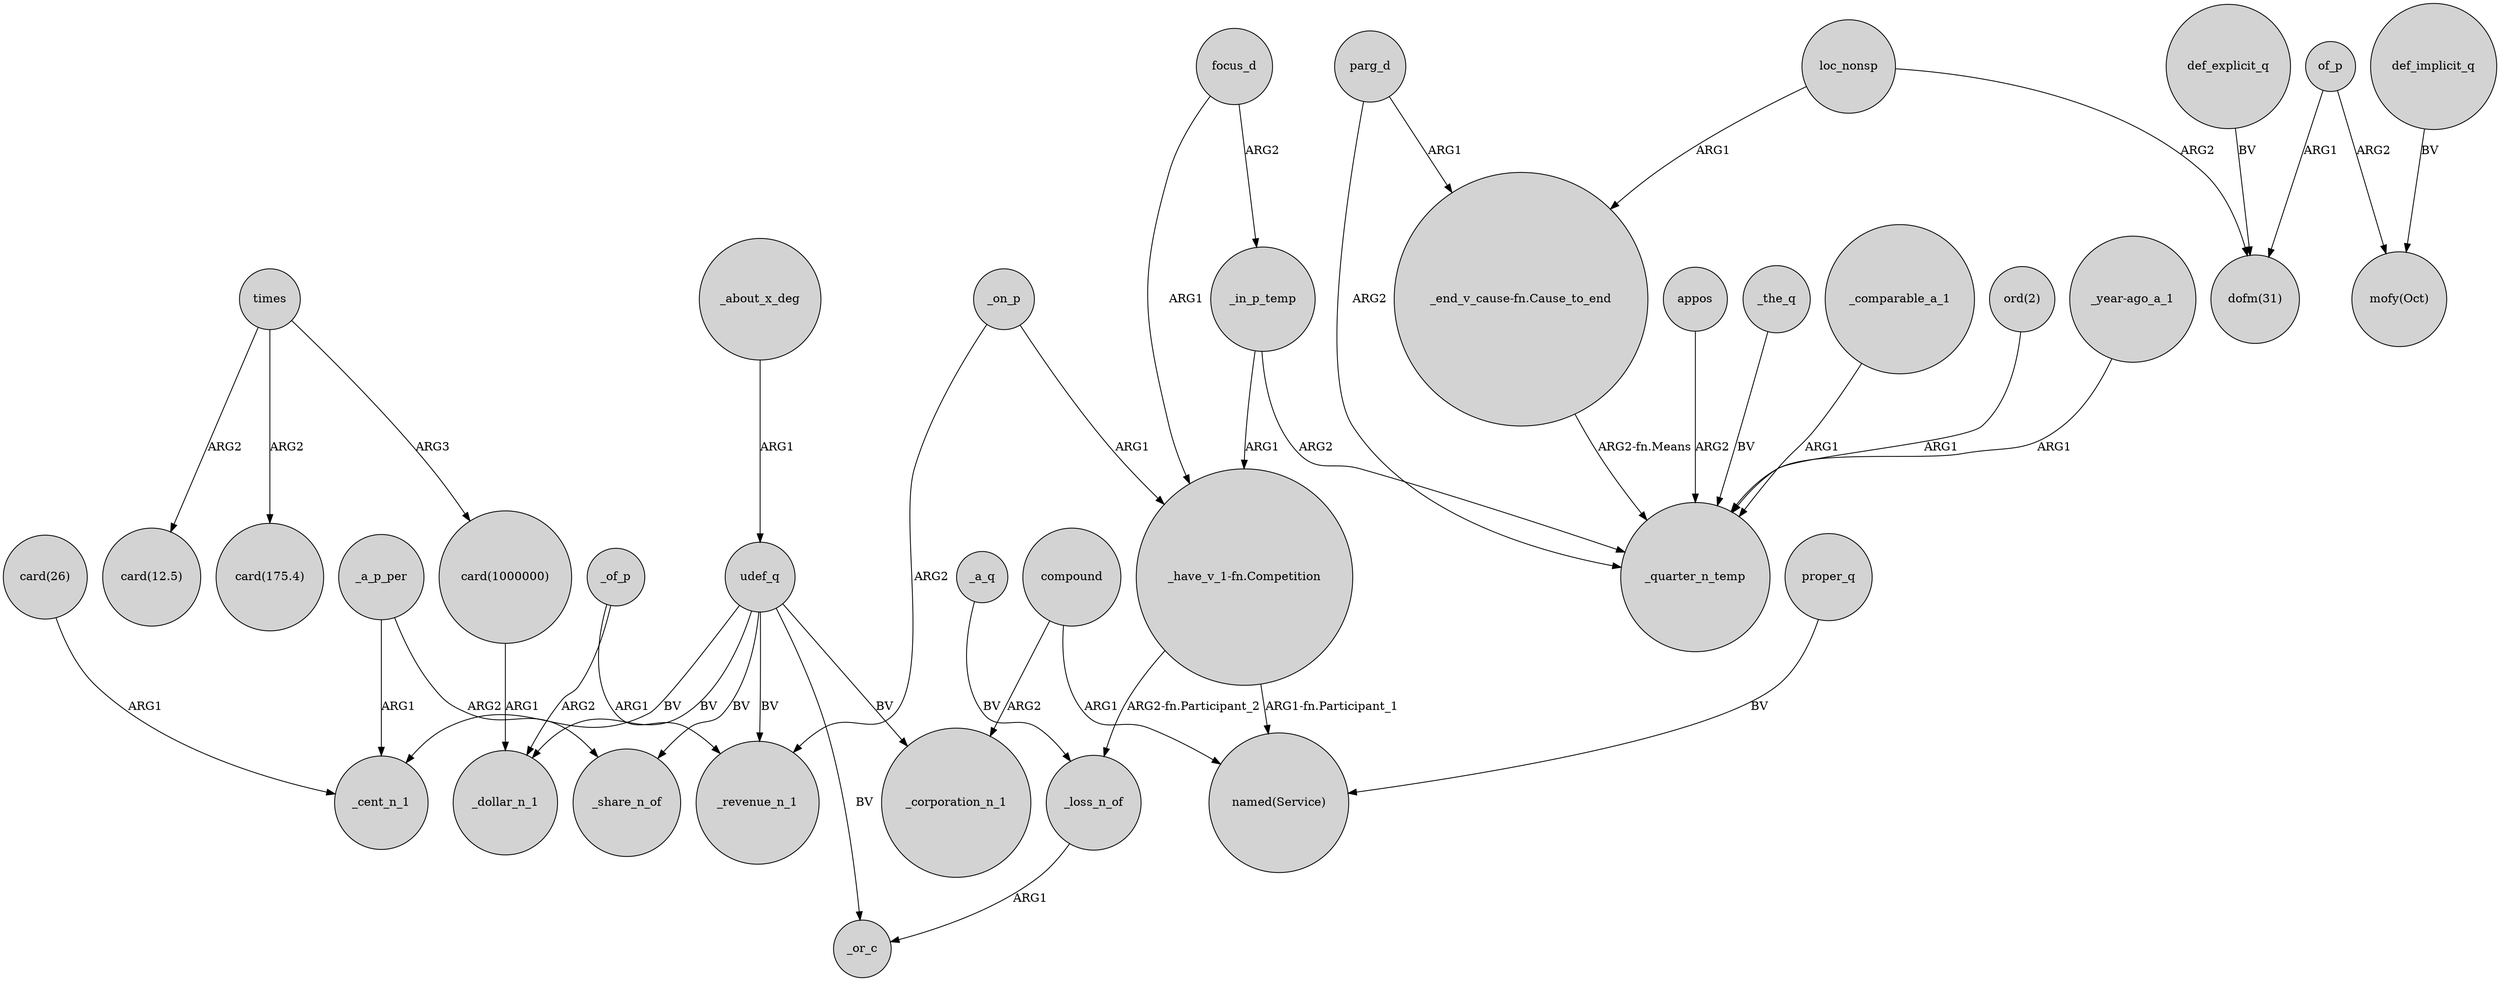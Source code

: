 digraph {
	node [shape=circle style=filled]
	parg_d -> "_end_v_cause-fn.Cause_to_end" [label=ARG1]
	_a_q -> _loss_n_of [label=BV]
	_in_p_temp -> _quarter_n_temp [label=ARG2]
	appos -> _quarter_n_temp [label=ARG2]
	_a_p_per -> _cent_n_1 [label=ARG1]
	of_p -> "mofy(Oct)" [label=ARG2]
	_the_q -> _quarter_n_temp [label=BV]
	times -> "card(175.4)" [label=ARG2]
	times -> "card(1000000)" [label=ARG3]
	_on_p -> _revenue_n_1 [label=ARG2]
	_of_p -> _revenue_n_1 [label=ARG1]
	focus_d -> "_have_v_1-fn.Competition" [label=ARG1]
	of_p -> "dofm(31)" [label=ARG1]
	"card(26)" -> _cent_n_1 [label=ARG1]
	udef_q -> _cent_n_1 [label=BV]
	_comparable_a_1 -> _quarter_n_temp [label=ARG1]
	proper_q -> "named(Service)" [label=BV]
	udef_q -> _revenue_n_1 [label=BV]
	udef_q -> _or_c [label=BV]
	_about_x_deg -> udef_q [label=ARG1]
	_on_p -> "_have_v_1-fn.Competition" [label=ARG1]
	"_have_v_1-fn.Competition" -> _loss_n_of [label="ARG2-fn.Participant_2"]
	compound -> "named(Service)" [label=ARG1]
	times -> "card(12.5)" [label=ARG2]
	_a_p_per -> _share_n_of [label=ARG2]
	udef_q -> _share_n_of [label=BV]
	udef_q -> _dollar_n_1 [label=BV]
	parg_d -> _quarter_n_temp [label=ARG2]
	"card(1000000)" -> _dollar_n_1 [label=ARG1]
	loc_nonsp -> "_end_v_cause-fn.Cause_to_end" [label=ARG1]
	focus_d -> _in_p_temp [label=ARG2]
	def_implicit_q -> "mofy(Oct)" [label=BV]
	def_explicit_q -> "dofm(31)" [label=BV]
	loc_nonsp -> "dofm(31)" [label=ARG2]
	_loss_n_of -> _or_c [label=ARG1]
	compound -> _corporation_n_1 [label=ARG2]
	"ord(2)" -> _quarter_n_temp [label=ARG1]
	udef_q -> _corporation_n_1 [label=BV]
	_of_p -> _dollar_n_1 [label=ARG2]
	"_have_v_1-fn.Competition" -> "named(Service)" [label="ARG1-fn.Participant_1"]
	"_year-ago_a_1" -> _quarter_n_temp [label=ARG1]
	"_end_v_cause-fn.Cause_to_end" -> _quarter_n_temp [label="ARG2-fn.Means"]
	_in_p_temp -> "_have_v_1-fn.Competition" [label=ARG1]
}
